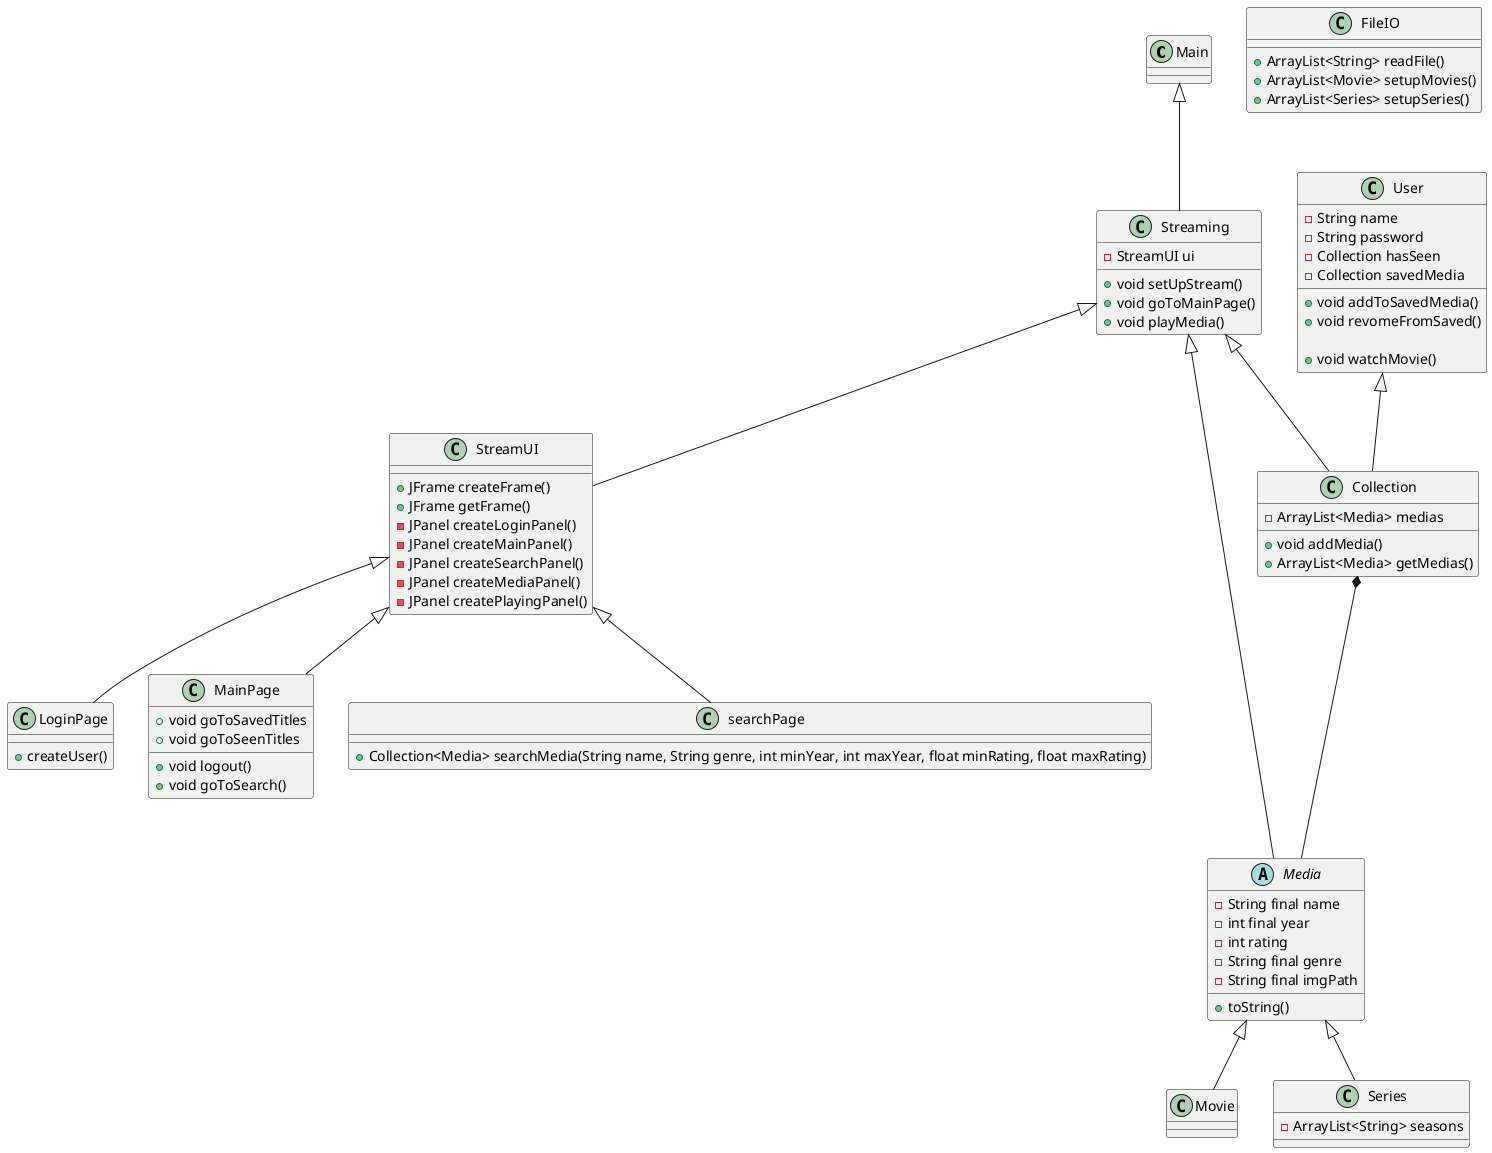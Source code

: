 @startuml

'https://plantuml.com/class-diagram

class Main{

}

Main <|-- Streaming
class Streaming{
-StreamUI ui
+void setUpStream()
+void goToMainPage()
+void playMedia()
}

StreamUI <|-- LoginPage
class LoginPage{
+ createUser()

}

StreamUI <|-- MainPage
class MainPage {
+void logout()
+void goToSearch()
+void goToSavedTitles
+void goToSeenTitles
}

StreamUI <|-- searchPage
class searchPage{

+Collection<Media> searchMedia(String name, String genre, int minYear, int maxYear, float minRating, float maxRating)
}

Streaming <|-- StreamUI
class StreamUI {
+JFrame createFrame()
+JFrame getFrame()
-JPanel createLoginPanel()
-JPanel createMainPanel()
-JPanel createSearchPanel()
-JPanel createMediaPanel()
-JPanel createPlayingPanel()
}

Streaming <|-- Media
Streaming <|-- Collection
abstract class Media {
-String final name
-int final year
-int rating
-String final genre
-String final imgPath
+toString()
}

class Movie extends Media {

}

class Series extends Media {
-ArrayList<String> seasons
}

Collection *--- Media
class Collection {
-ArrayList<Media> medias
+void addMedia()
+ArrayList<Media> getMedias()
}

class FileIO {
+ArrayList<String> readFile()
+ArrayList<Movie> setupMovies()
+ArrayList<Series> setupSeries()
}

User <|-- Collection
class User {
-String name
-String password
-Collection hasSeen
-Collection savedMedia

+void addToSavedMedia()
+void revomeFromSaved()

+void watchMovie()
}


@enduml
